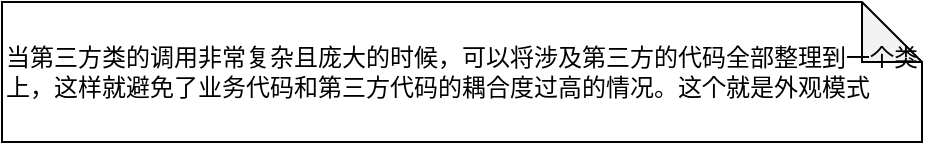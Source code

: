<mxfile version="20.5.1" type="github">
  <diagram id="93oYXS6F0fWZ3KI0hVY3" name="第 1 页">
    <mxGraphModel dx="1550" dy="859" grid="1" gridSize="10" guides="1" tooltips="1" connect="1" arrows="1" fold="1" page="1" pageScale="1" pageWidth="827" pageHeight="1169" math="0" shadow="0">
      <root>
        <mxCell id="0" />
        <mxCell id="1" parent="0" />
        <mxCell id="kxQVH_WQUYWZ8Yr4E01S-1" value="当第三方类的调用非常复杂且庞大的时候，可以将涉及第三方的代码全部整理到一个类上，这样就避免了业务代码和第三方代码的耦合度过高的情况。这个就是外观模式" style="shape=note;whiteSpace=wrap;html=1;backgroundOutline=1;darkOpacity=0.05;align=left;" vertex="1" parent="1">
          <mxGeometry x="170" y="30" width="460" height="70" as="geometry" />
        </mxCell>
      </root>
    </mxGraphModel>
  </diagram>
</mxfile>
